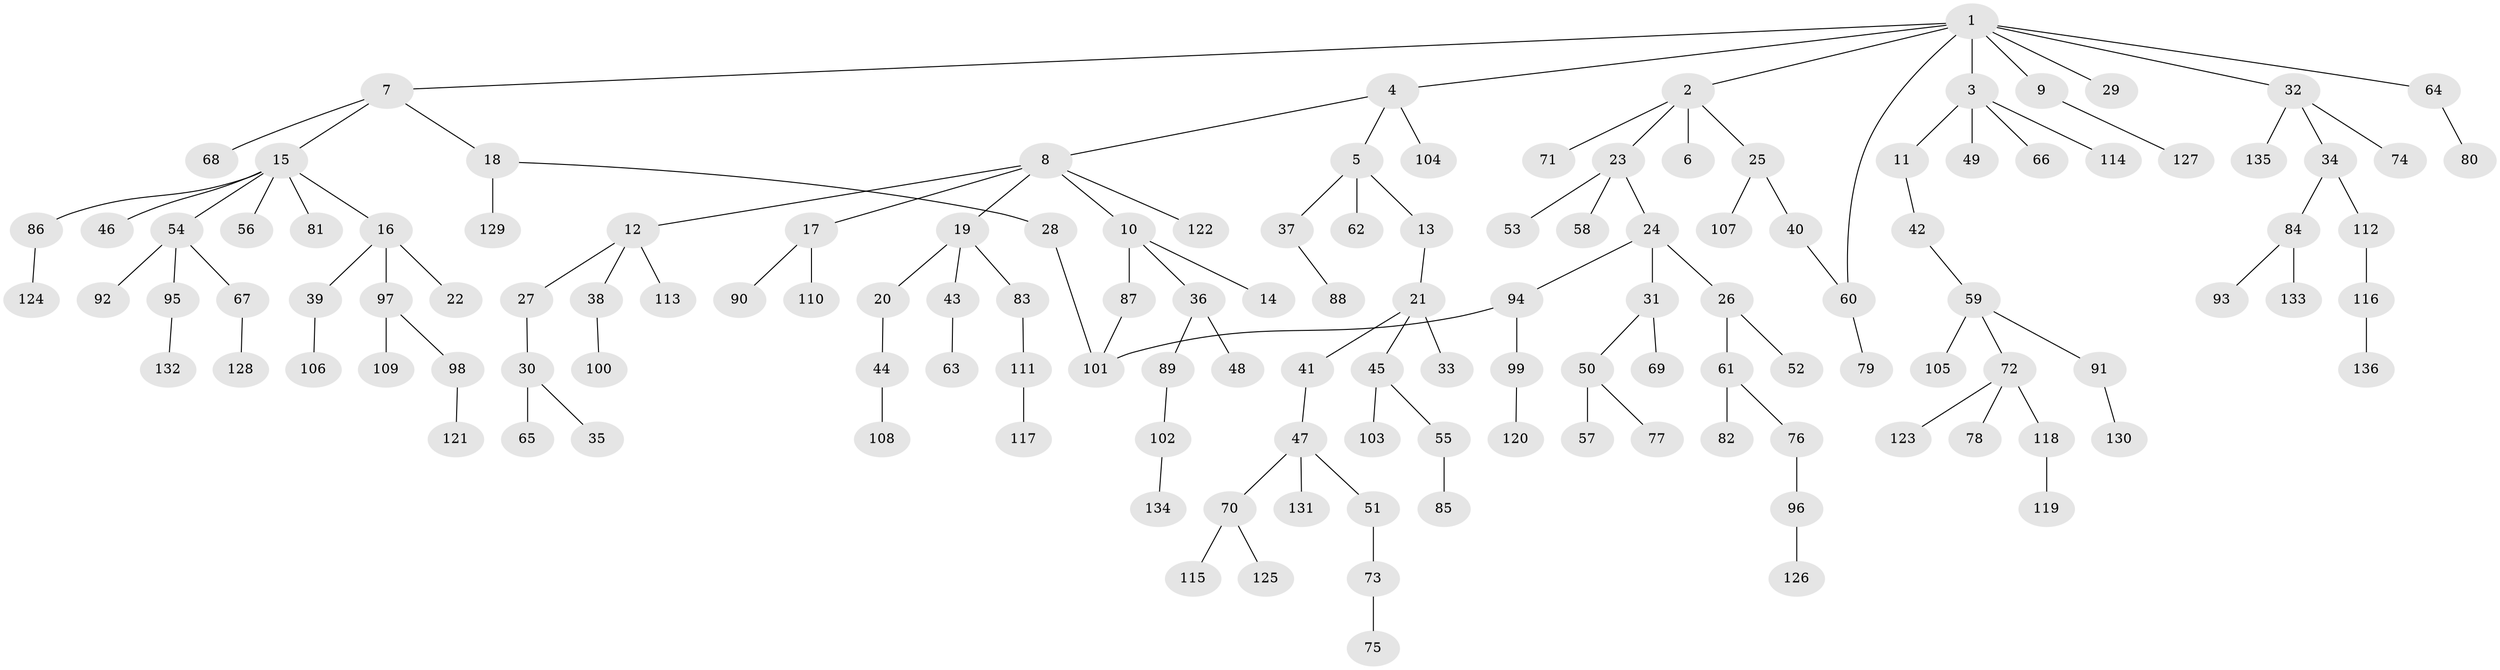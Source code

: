 // coarse degree distribution, {4: 0.04878048780487805, 2: 0.3170731707317073, 8: 0.012195121951219513, 3: 0.1951219512195122, 1: 0.4024390243902439, 6: 0.012195121951219513, 5: 0.012195121951219513}
// Generated by graph-tools (version 1.1) at 2025/36/03/04/25 23:36:08]
// undirected, 136 vertices, 138 edges
graph export_dot {
  node [color=gray90,style=filled];
  1;
  2;
  3;
  4;
  5;
  6;
  7;
  8;
  9;
  10;
  11;
  12;
  13;
  14;
  15;
  16;
  17;
  18;
  19;
  20;
  21;
  22;
  23;
  24;
  25;
  26;
  27;
  28;
  29;
  30;
  31;
  32;
  33;
  34;
  35;
  36;
  37;
  38;
  39;
  40;
  41;
  42;
  43;
  44;
  45;
  46;
  47;
  48;
  49;
  50;
  51;
  52;
  53;
  54;
  55;
  56;
  57;
  58;
  59;
  60;
  61;
  62;
  63;
  64;
  65;
  66;
  67;
  68;
  69;
  70;
  71;
  72;
  73;
  74;
  75;
  76;
  77;
  78;
  79;
  80;
  81;
  82;
  83;
  84;
  85;
  86;
  87;
  88;
  89;
  90;
  91;
  92;
  93;
  94;
  95;
  96;
  97;
  98;
  99;
  100;
  101;
  102;
  103;
  104;
  105;
  106;
  107;
  108;
  109;
  110;
  111;
  112;
  113;
  114;
  115;
  116;
  117;
  118;
  119;
  120;
  121;
  122;
  123;
  124;
  125;
  126;
  127;
  128;
  129;
  130;
  131;
  132;
  133;
  134;
  135;
  136;
  1 -- 2;
  1 -- 3;
  1 -- 4;
  1 -- 7;
  1 -- 9;
  1 -- 29;
  1 -- 32;
  1 -- 64;
  1 -- 60;
  2 -- 6;
  2 -- 23;
  2 -- 25;
  2 -- 71;
  3 -- 11;
  3 -- 49;
  3 -- 66;
  3 -- 114;
  4 -- 5;
  4 -- 8;
  4 -- 104;
  5 -- 13;
  5 -- 37;
  5 -- 62;
  7 -- 15;
  7 -- 18;
  7 -- 68;
  8 -- 10;
  8 -- 12;
  8 -- 17;
  8 -- 19;
  8 -- 122;
  9 -- 127;
  10 -- 14;
  10 -- 36;
  10 -- 87;
  11 -- 42;
  12 -- 27;
  12 -- 38;
  12 -- 113;
  13 -- 21;
  15 -- 16;
  15 -- 46;
  15 -- 54;
  15 -- 56;
  15 -- 81;
  15 -- 86;
  16 -- 22;
  16 -- 39;
  16 -- 97;
  17 -- 90;
  17 -- 110;
  18 -- 28;
  18 -- 129;
  19 -- 20;
  19 -- 43;
  19 -- 83;
  20 -- 44;
  21 -- 33;
  21 -- 41;
  21 -- 45;
  23 -- 24;
  23 -- 53;
  23 -- 58;
  24 -- 26;
  24 -- 31;
  24 -- 94;
  25 -- 40;
  25 -- 107;
  26 -- 52;
  26 -- 61;
  27 -- 30;
  28 -- 101;
  30 -- 35;
  30 -- 65;
  31 -- 50;
  31 -- 69;
  32 -- 34;
  32 -- 74;
  32 -- 135;
  34 -- 84;
  34 -- 112;
  36 -- 48;
  36 -- 89;
  37 -- 88;
  38 -- 100;
  39 -- 106;
  40 -- 60;
  41 -- 47;
  42 -- 59;
  43 -- 63;
  44 -- 108;
  45 -- 55;
  45 -- 103;
  47 -- 51;
  47 -- 70;
  47 -- 131;
  50 -- 57;
  50 -- 77;
  51 -- 73;
  54 -- 67;
  54 -- 92;
  54 -- 95;
  55 -- 85;
  59 -- 72;
  59 -- 91;
  59 -- 105;
  60 -- 79;
  61 -- 76;
  61 -- 82;
  64 -- 80;
  67 -- 128;
  70 -- 115;
  70 -- 125;
  72 -- 78;
  72 -- 118;
  72 -- 123;
  73 -- 75;
  76 -- 96;
  83 -- 111;
  84 -- 93;
  84 -- 133;
  86 -- 124;
  87 -- 101;
  89 -- 102;
  91 -- 130;
  94 -- 99;
  94 -- 101;
  95 -- 132;
  96 -- 126;
  97 -- 98;
  97 -- 109;
  98 -- 121;
  99 -- 120;
  102 -- 134;
  111 -- 117;
  112 -- 116;
  116 -- 136;
  118 -- 119;
}
